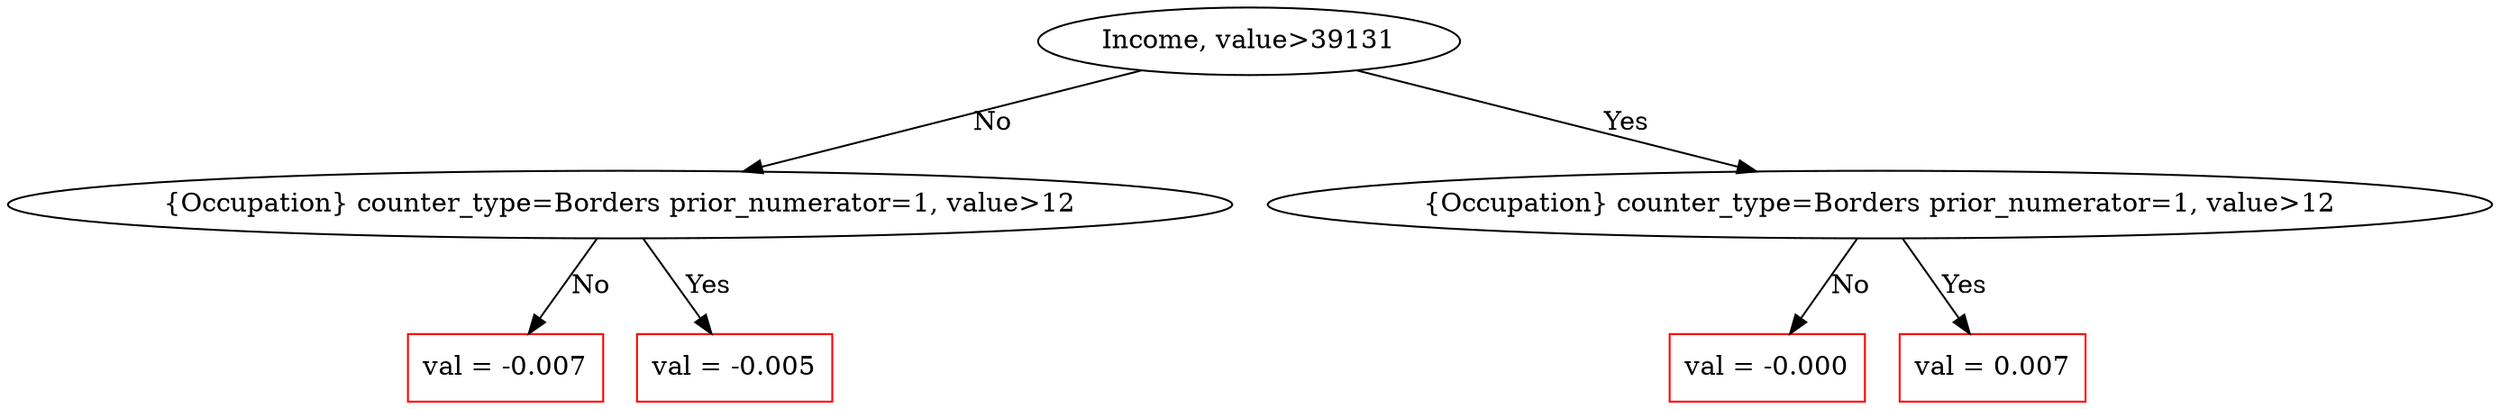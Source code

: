 digraph {
	0 [label="Income, value>39131" color=black shape=ellipse]
	1 [label="{Occupation} counter_type=Borders prior_numerator=1, value>12" color=black shape=ellipse]
	0 -> 1 [label=No]
	2 [label="{Occupation} counter_type=Borders prior_numerator=1, value>12" color=black shape=ellipse]
	0 -> 2 [label=Yes]
	3 [label="val = -0.007
" color=red shape=rect]
	1 -> 3 [label=No]
	4 [label="val = -0.005
" color=red shape=rect]
	1 -> 4 [label=Yes]
	5 [label="val = -0.000
" color=red shape=rect]
	2 -> 5 [label=No]
	6 [label="val = 0.007
" color=red shape=rect]
	2 -> 6 [label=Yes]
}
